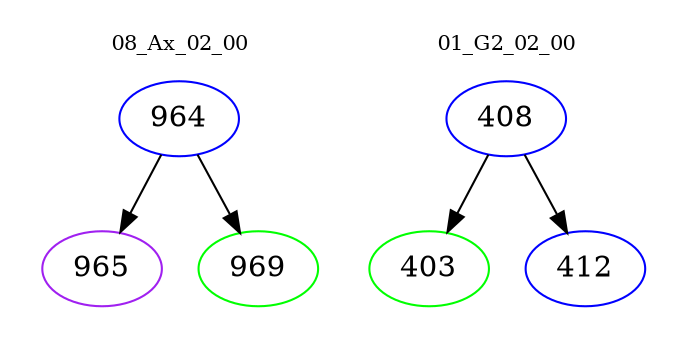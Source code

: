 digraph{
subgraph cluster_0 {
color = white
label = "08_Ax_02_00";
fontsize=10;
T0_964 [label="964", color="blue"]
T0_964 -> T0_965 [color="black"]
T0_965 [label="965", color="purple"]
T0_964 -> T0_969 [color="black"]
T0_969 [label="969", color="green"]
}
subgraph cluster_1 {
color = white
label = "01_G2_02_00";
fontsize=10;
T1_408 [label="408", color="blue"]
T1_408 -> T1_403 [color="black"]
T1_403 [label="403", color="green"]
T1_408 -> T1_412 [color="black"]
T1_412 [label="412", color="blue"]
}
}
